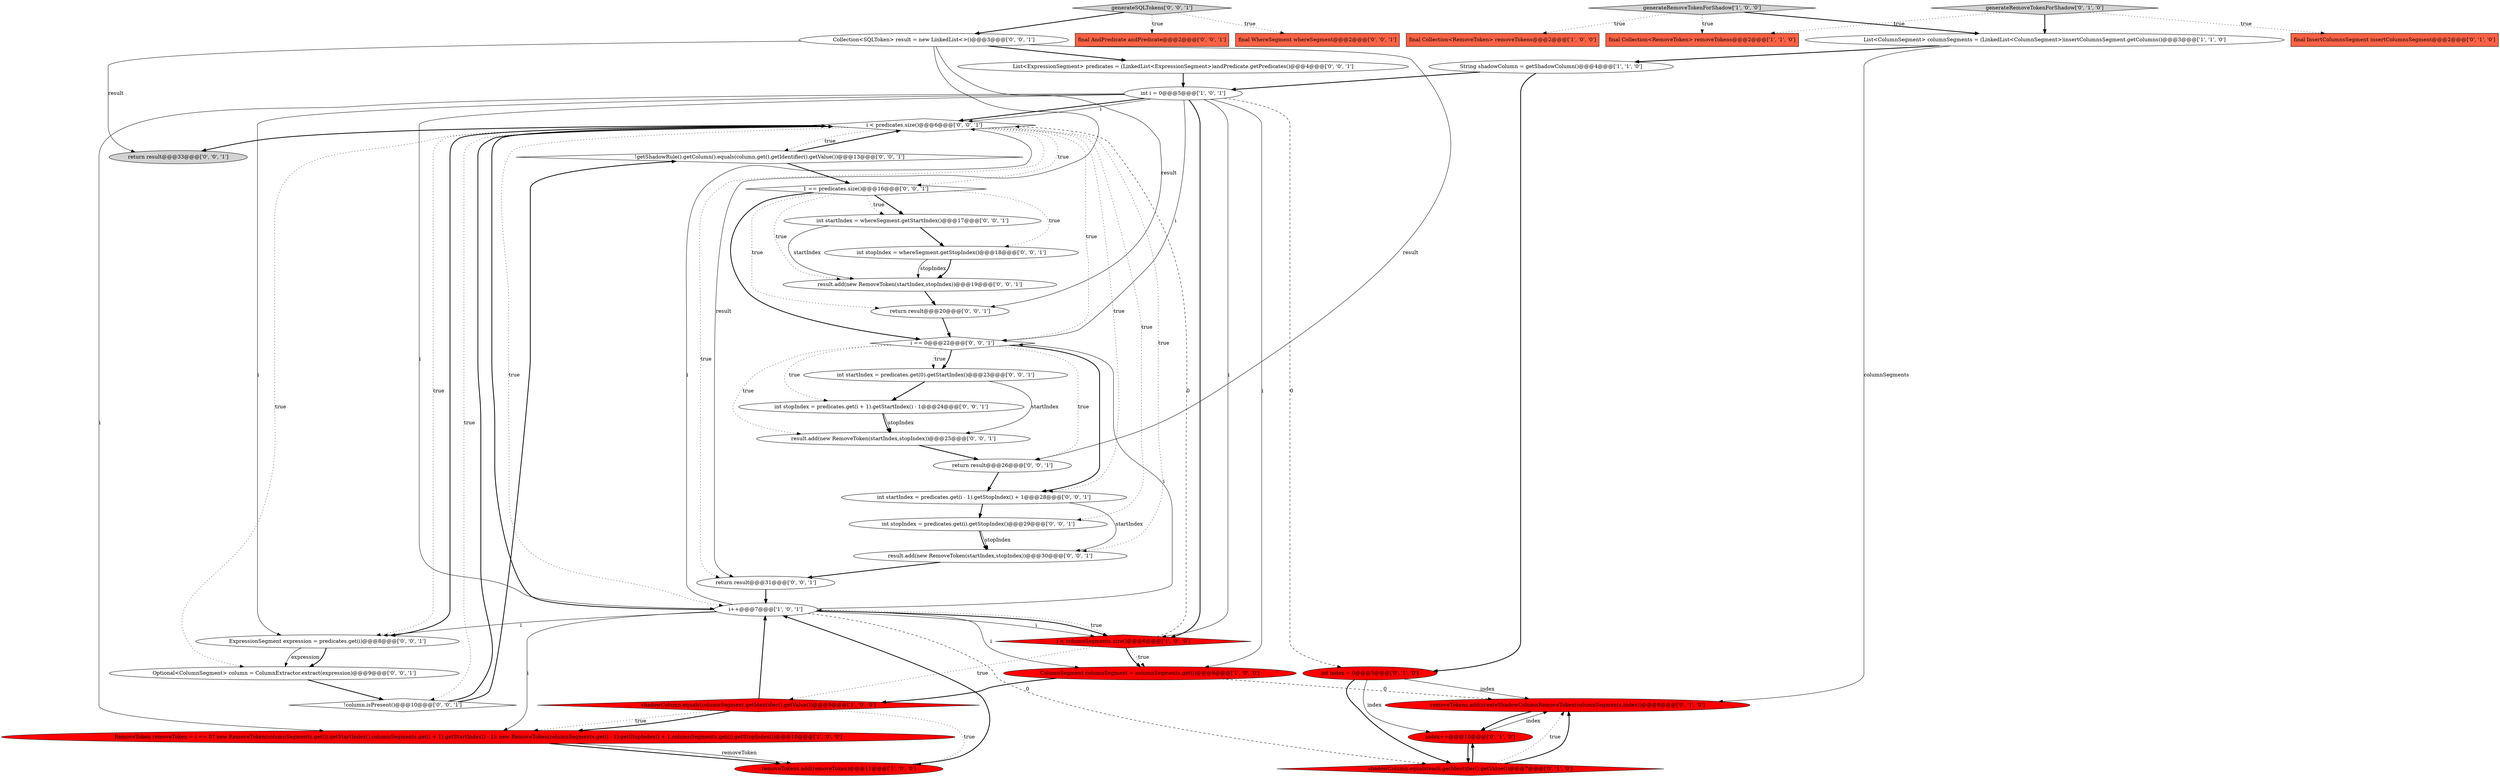digraph {
35 [style = filled, label = "i < predicates.size()@@@6@@@['0', '0', '1']", fillcolor = white, shape = diamond image = "AAA0AAABBB3BBB"];
31 [style = filled, label = "!getShadowRule().getColumn().equals(column.get().getIdentifier().getValue())@@@13@@@['0', '0', '1']", fillcolor = white, shape = diamond image = "AAA0AAABBB3BBB"];
37 [style = filled, label = "return result@@@20@@@['0', '0', '1']", fillcolor = white, shape = ellipse image = "AAA0AAABBB3BBB"];
8 [style = filled, label = "generateRemoveTokenForShadow['1', '0', '0']", fillcolor = lightgray, shape = diamond image = "AAA0AAABBB1BBB"];
27 [style = filled, label = "int stopIndex = predicates.get(i).getStopIndex()@@@29@@@['0', '0', '1']", fillcolor = white, shape = ellipse image = "AAA0AAABBB3BBB"];
5 [style = filled, label = "final Collection<RemoveToken> removeTokens@@@2@@@['1', '1', '0']", fillcolor = tomato, shape = box image = "AAA0AAABBB1BBB"];
40 [style = filled, label = "return result@@@26@@@['0', '0', '1']", fillcolor = white, shape = ellipse image = "AAA0AAABBB3BBB"];
1 [style = filled, label = "String shadowColumn = getShadowColumn()@@@4@@@['1', '1', '0']", fillcolor = white, shape = ellipse image = "AAA0AAABBB1BBB"];
23 [style = filled, label = "int startIndex = predicates.get(0).getStartIndex()@@@23@@@['0', '0', '1']", fillcolor = white, shape = ellipse image = "AAA0AAABBB3BBB"];
11 [style = filled, label = "i < columnSegments.size()@@@6@@@['1', '0', '0']", fillcolor = red, shape = diamond image = "AAA1AAABBB1BBB"];
0 [style = filled, label = "List<ColumnSegment> columnSegments = (LinkedList<ColumnSegment>)insertColumnsSegment.getColumns()@@@3@@@['1', '1', '0']", fillcolor = white, shape = ellipse image = "AAA0AAABBB1BBB"];
30 [style = filled, label = "ExpressionSegment expression = predicates.get(i)@@@8@@@['0', '0', '1']", fillcolor = white, shape = ellipse image = "AAA0AAABBB3BBB"];
10 [style = filled, label = "RemoveToken removeToken = i == 0? new RemoveToken(columnSegments.get(i).getStartIndex(),columnSegments.get(i + 1).getStartIndex() - 1): new RemoveToken(columnSegments.get(i - 1).getStopIndex() + 1,columnSegments.get(i).getStopIndex())@@@10@@@['1', '0', '0']", fillcolor = red, shape = ellipse image = "AAA1AAABBB1BBB"];
41 [style = filled, label = "return result@@@33@@@['0', '0', '1']", fillcolor = lightgray, shape = ellipse image = "AAA0AAABBB3BBB"];
13 [style = filled, label = "shadowColumn.equals(each.getIdentifier().getValue())@@@7@@@['0', '1', '0']", fillcolor = red, shape = diamond image = "AAA1AAABBB2BBB"];
29 [style = filled, label = "generateSQLTokens['0', '0', '1']", fillcolor = lightgray, shape = diamond image = "AAA0AAABBB3BBB"];
2 [style = filled, label = "ColumnSegment columnSegment = columnSegments.get(i)@@@8@@@['1', '0', '0']", fillcolor = red, shape = ellipse image = "AAA1AAABBB1BBB"];
42 [style = filled, label = "Collection<SQLToken> result = new LinkedList<>()@@@3@@@['0', '0', '1']", fillcolor = white, shape = ellipse image = "AAA0AAABBB3BBB"];
28 [style = filled, label = "final AndPredicate andPredicate@@@2@@@['0', '0', '1']", fillcolor = tomato, shape = box image = "AAA0AAABBB3BBB"];
21 [style = filled, label = "int startIndex = predicates.get(i - 1).getStopIndex() + 1@@@28@@@['0', '0', '1']", fillcolor = white, shape = ellipse image = "AAA0AAABBB3BBB"];
22 [style = filled, label = "result.add(new RemoveToken(startIndex,stopIndex))@@@19@@@['0', '0', '1']", fillcolor = white, shape = ellipse image = "AAA0AAABBB3BBB"];
18 [style = filled, label = "int stopIndex = predicates.get(i + 1).getStartIndex() - 1@@@24@@@['0', '0', '1']", fillcolor = white, shape = ellipse image = "AAA0AAABBB3BBB"];
32 [style = filled, label = "i == 0@@@22@@@['0', '0', '1']", fillcolor = white, shape = diamond image = "AAA0AAABBB3BBB"];
20 [style = filled, label = "result.add(new RemoveToken(startIndex,stopIndex))@@@25@@@['0', '0', '1']", fillcolor = white, shape = ellipse image = "AAA0AAABBB3BBB"];
6 [style = filled, label = "i++@@@7@@@['1', '0', '1']", fillcolor = white, shape = ellipse image = "AAA0AAABBB1BBB"];
15 [style = filled, label = "removeTokens.add(createShadowColumnRemoveToken(columnSegments,index))@@@8@@@['0', '1', '0']", fillcolor = red, shape = ellipse image = "AAA1AAABBB2BBB"];
24 [style = filled, label = "Optional<ColumnSegment> column = ColumnExtractor.extract(expression)@@@9@@@['0', '0', '1']", fillcolor = white, shape = ellipse image = "AAA0AAABBB3BBB"];
7 [style = filled, label = "shadowColumn.equals(columnSegment.getIdentifier().getValue())@@@9@@@['1', '0', '0']", fillcolor = red, shape = diamond image = "AAA1AAABBB1BBB"];
25 [style = filled, label = "result.add(new RemoveToken(startIndex,stopIndex))@@@30@@@['0', '0', '1']", fillcolor = white, shape = ellipse image = "AAA0AAABBB3BBB"];
14 [style = filled, label = "index++@@@10@@@['0', '1', '0']", fillcolor = red, shape = ellipse image = "AAA1AAABBB2BBB"];
38 [style = filled, label = "int stopIndex = whereSegment.getStopIndex()@@@18@@@['0', '0', '1']", fillcolor = white, shape = ellipse image = "AAA0AAABBB3BBB"];
16 [style = filled, label = "int index = 0@@@5@@@['0', '1', '0']", fillcolor = red, shape = ellipse image = "AAA1AAABBB2BBB"];
3 [style = filled, label = "final Collection<RemoveToken> removeTokens@@@2@@@['1', '0', '0']", fillcolor = tomato, shape = box image = "AAA0AAABBB1BBB"];
36 [style = filled, label = "final WhereSegment whereSegment@@@2@@@['0', '0', '1']", fillcolor = tomato, shape = box image = "AAA0AAABBB3BBB"];
34 [style = filled, label = "1 == predicates.size()@@@16@@@['0', '0', '1']", fillcolor = white, shape = diamond image = "AAA0AAABBB3BBB"];
4 [style = filled, label = "removeTokens.add(removeToken)@@@11@@@['1', '0', '0']", fillcolor = red, shape = ellipse image = "AAA1AAABBB1BBB"];
39 [style = filled, label = "!column.isPresent()@@@10@@@['0', '0', '1']", fillcolor = white, shape = diamond image = "AAA0AAABBB3BBB"];
19 [style = filled, label = "int startIndex = whereSegment.getStartIndex()@@@17@@@['0', '0', '1']", fillcolor = white, shape = ellipse image = "AAA0AAABBB3BBB"];
12 [style = filled, label = "final InsertColumnsSegment insertColumnsSegment@@@2@@@['0', '1', '0']", fillcolor = tomato, shape = box image = "AAA0AAABBB2BBB"];
26 [style = filled, label = "List<ExpressionSegment> predicates = (LinkedList<ExpressionSegment>)andPredicate.getPredicates()@@@4@@@['0', '0', '1']", fillcolor = white, shape = ellipse image = "AAA0AAABBB3BBB"];
17 [style = filled, label = "generateRemoveTokenForShadow['0', '1', '0']", fillcolor = lightgray, shape = diamond image = "AAA0AAABBB2BBB"];
33 [style = filled, label = "return result@@@31@@@['0', '0', '1']", fillcolor = white, shape = ellipse image = "AAA0AAABBB3BBB"];
9 [style = filled, label = "int i = 0@@@5@@@['1', '0', '1']", fillcolor = white, shape = ellipse image = "AAA0AAABBB1BBB"];
9->30 [style = solid, label="i"];
6->35 [style = bold, label=""];
32->23 [style = bold, label=""];
9->11 [style = bold, label=""];
25->33 [style = bold, label=""];
35->41 [style = bold, label=""];
22->37 [style = bold, label=""];
0->15 [style = solid, label="columnSegments"];
30->24 [style = solid, label="expression"];
24->39 [style = bold, label=""];
9->2 [style = solid, label="i"];
26->9 [style = bold, label=""];
9->35 [style = bold, label=""];
9->10 [style = solid, label="i"];
8->0 [style = bold, label=""];
11->2 [style = dotted, label="true"];
6->13 [style = dashed, label="0"];
31->35 [style = bold, label=""];
9->6 [style = solid, label="i"];
39->31 [style = bold, label=""];
42->33 [style = solid, label="result"];
6->11 [style = bold, label=""];
6->10 [style = solid, label="i"];
37->32 [style = bold, label=""];
34->32 [style = bold, label=""];
13->15 [style = dotted, label="true"];
34->37 [style = dotted, label="true"];
13->14 [style = bold, label=""];
27->25 [style = bold, label=""];
29->36 [style = dotted, label="true"];
11->7 [style = dotted, label="true"];
7->10 [style = dotted, label="true"];
34->19 [style = bold, label=""];
35->6 [style = dotted, label="true"];
35->21 [style = dotted, label="true"];
35->33 [style = dotted, label="true"];
35->30 [style = dotted, label="true"];
34->38 [style = dotted, label="true"];
2->15 [style = dashed, label="0"];
18->20 [style = bold, label=""];
34->22 [style = dotted, label="true"];
42->40 [style = solid, label="result"];
6->2 [style = solid, label="i"];
9->32 [style = solid, label="i"];
23->20 [style = solid, label="startIndex"];
1->16 [style = bold, label=""];
39->35 [style = bold, label=""];
16->14 [style = solid, label="index"];
7->6 [style = bold, label=""];
13->15 [style = bold, label=""];
19->38 [style = bold, label=""];
40->21 [style = bold, label=""];
35->25 [style = dotted, label="true"];
21->25 [style = solid, label="startIndex"];
30->24 [style = bold, label=""];
16->13 [style = bold, label=""];
32->18 [style = dotted, label="true"];
9->16 [style = dashed, label="0"];
15->14 [style = bold, label=""];
21->27 [style = bold, label=""];
32->20 [style = dotted, label="true"];
42->37 [style = solid, label="result"];
6->35 [style = solid, label="i"];
35->31 [style = dotted, label="true"];
8->3 [style = dotted, label="true"];
1->9 [style = bold, label=""];
31->34 [style = bold, label=""];
42->41 [style = solid, label="result"];
16->15 [style = solid, label="index"];
19->22 [style = solid, label="startIndex"];
17->0 [style = bold, label=""];
29->28 [style = dotted, label="true"];
17->12 [style = dotted, label="true"];
11->6 [style = dotted, label="true"];
0->1 [style = bold, label=""];
29->42 [style = bold, label=""];
38->22 [style = solid, label="stopIndex"];
14->15 [style = solid, label="index"];
27->25 [style = solid, label="stopIndex"];
14->13 [style = bold, label=""];
6->32 [style = solid, label="i"];
35->30 [style = bold, label=""];
23->18 [style = bold, label=""];
35->39 [style = dotted, label="true"];
42->26 [style = bold, label=""];
32->21 [style = bold, label=""];
18->20 [style = solid, label="stopIndex"];
35->24 [style = dotted, label="true"];
7->10 [style = bold, label=""];
4->6 [style = bold, label=""];
32->23 [style = dotted, label="true"];
33->6 [style = bold, label=""];
32->40 [style = dotted, label="true"];
11->2 [style = bold, label=""];
9->11 [style = solid, label="i"];
20->40 [style = bold, label=""];
35->27 [style = dotted, label="true"];
6->11 [style = solid, label="i"];
6->30 [style = solid, label="i"];
8->5 [style = dotted, label="true"];
7->4 [style = dotted, label="true"];
9->35 [style = solid, label="i"];
10->4 [style = bold, label=""];
35->34 [style = dotted, label="true"];
2->7 [style = bold, label=""];
10->4 [style = solid, label="removeToken"];
38->22 [style = bold, label=""];
11->35 [style = dashed, label="0"];
34->19 [style = dotted, label="true"];
17->5 [style = dotted, label="true"];
35->32 [style = dotted, label="true"];
}
